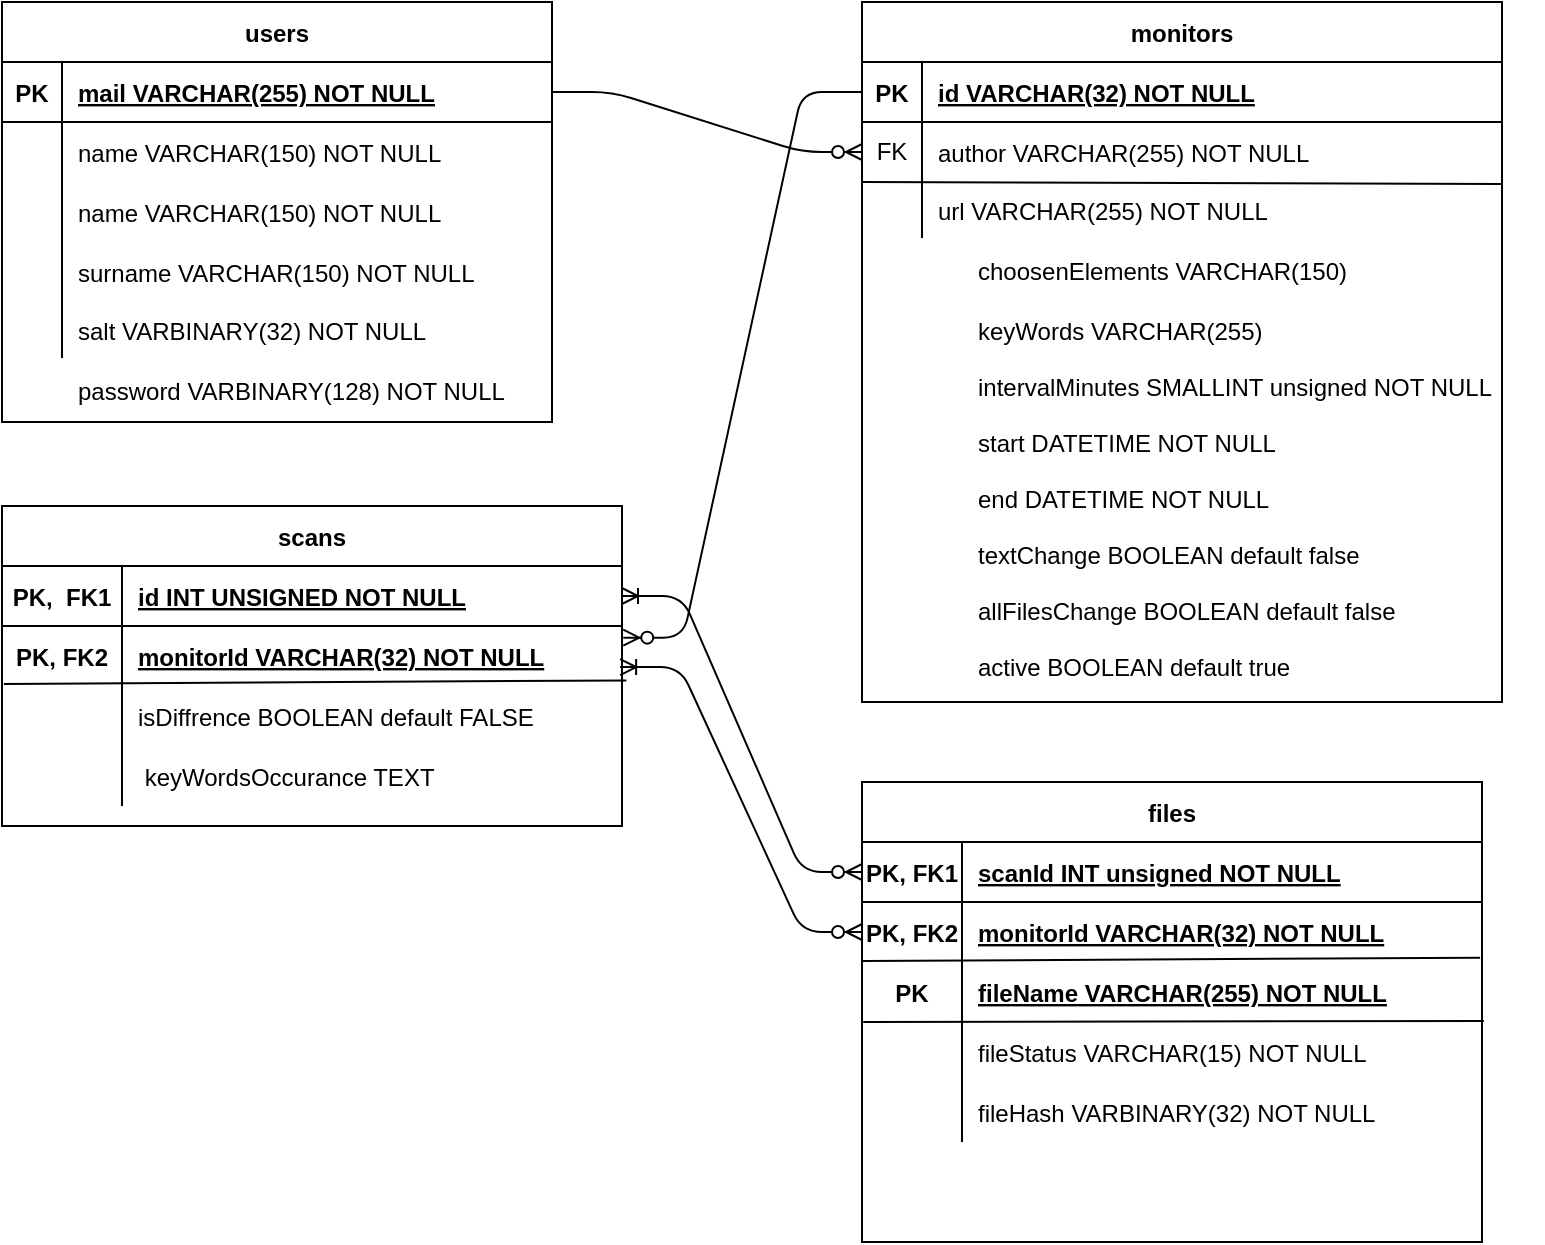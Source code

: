 <mxfile version="13.10.4" type="device"><diagram id="R2lEEEUBdFMjLlhIrx00" name="Page-1"><mxGraphModel dx="1080" dy="855" grid="1" gridSize="10" guides="1" tooltips="1" connect="1" arrows="1" fold="1" page="1" pageScale="1" pageWidth="850" pageHeight="1100" math="0" shadow="0" extFonts="Permanent Marker^https://fonts.googleapis.com/css?family=Permanent+Marker"><root><mxCell id="0"/><mxCell id="1" parent="0"/><mxCell id="C-vyLk0tnHw3VtMMgP7b-2" value="scans" style="shape=table;startSize=30;container=1;collapsible=1;childLayout=tableLayout;fixedRows=1;rowLines=0;fontStyle=1;align=center;resizeLast=1;fillColor=none;" parent="1" vertex="1"><mxGeometry x="20" y="262" width="310" height="160" as="geometry"/></mxCell><mxCell id="C-vyLk0tnHw3VtMMgP7b-3" value="" style="shape=partialRectangle;collapsible=0;dropTarget=0;pointerEvents=0;fillColor=none;points=[[0,0.5],[1,0.5]];portConstraint=eastwest;top=0;left=0;right=0;bottom=1;" parent="C-vyLk0tnHw3VtMMgP7b-2" vertex="1"><mxGeometry y="30" width="310" height="30" as="geometry"/></mxCell><mxCell id="C-vyLk0tnHw3VtMMgP7b-4" value="PK,  FK1" style="shape=partialRectangle;overflow=hidden;connectable=0;fillColor=none;top=0;left=0;bottom=0;right=0;fontStyle=1;" parent="C-vyLk0tnHw3VtMMgP7b-3" vertex="1"><mxGeometry width="60" height="30" as="geometry"/></mxCell><mxCell id="C-vyLk0tnHw3VtMMgP7b-5" value="id INT UNSIGNED NOT NULL " style="shape=partialRectangle;overflow=hidden;connectable=0;fillColor=none;top=0;left=0;bottom=0;right=0;align=left;spacingLeft=6;fontStyle=5;" parent="C-vyLk0tnHw3VtMMgP7b-3" vertex="1"><mxGeometry x="60" width="250" height="30" as="geometry"/></mxCell><mxCell id="C-vyLk0tnHw3VtMMgP7b-6" value="" style="shape=partialRectangle;collapsible=0;dropTarget=0;pointerEvents=0;fillColor=none;points=[[0,0.5],[1,0.5]];portConstraint=eastwest;top=0;left=0;right=0;bottom=0;" parent="C-vyLk0tnHw3VtMMgP7b-2" vertex="1"><mxGeometry y="60" width="310" height="30" as="geometry"/></mxCell><mxCell id="C-vyLk0tnHw3VtMMgP7b-7" value="PK, FK2" style="shape=partialRectangle;overflow=hidden;connectable=0;fillColor=none;top=0;left=0;bottom=0;right=0;fontStyle=1" parent="C-vyLk0tnHw3VtMMgP7b-6" vertex="1"><mxGeometry width="60" height="30" as="geometry"/></mxCell><mxCell id="C-vyLk0tnHw3VtMMgP7b-8" value="monitorId VARCHAR(32) NOT NULL" style="shape=partialRectangle;overflow=hidden;connectable=0;fillColor=none;top=0;left=0;bottom=0;right=0;align=left;spacingLeft=6;fontStyle=5" parent="C-vyLk0tnHw3VtMMgP7b-6" vertex="1"><mxGeometry x="60" width="250" height="30" as="geometry"/></mxCell><mxCell id="C-vyLk0tnHw3VtMMgP7b-9" value="" style="shape=partialRectangle;collapsible=0;dropTarget=0;pointerEvents=0;fillColor=none;points=[[0,0.5],[1,0.5]];portConstraint=eastwest;top=0;left=0;right=0;bottom=0;" parent="C-vyLk0tnHw3VtMMgP7b-2" vertex="1"><mxGeometry y="90" width="310" height="30" as="geometry"/></mxCell><mxCell id="C-vyLk0tnHw3VtMMgP7b-10" value="" style="shape=partialRectangle;overflow=hidden;connectable=0;fillColor=none;top=0;left=0;bottom=0;right=0;" parent="C-vyLk0tnHw3VtMMgP7b-9" vertex="1"><mxGeometry width="60" height="30" as="geometry"/></mxCell><mxCell id="C-vyLk0tnHw3VtMMgP7b-11" value="isDiffrence BOOLEAN default FALSE" style="shape=partialRectangle;overflow=hidden;connectable=0;fillColor=none;top=0;left=0;bottom=0;right=0;align=left;spacingLeft=6;" parent="C-vyLk0tnHw3VtMMgP7b-9" vertex="1"><mxGeometry x="60" width="250" height="30" as="geometry"/></mxCell><mxCell id="PIl5iAenXKG5tsiye1t4-95" value="" style="shape=partialRectangle;collapsible=0;dropTarget=0;pointerEvents=0;fillColor=none;top=0;left=0;bottom=0;right=0;points=[[0,0.5],[1,0.5]];portConstraint=eastwest;" vertex="1" parent="C-vyLk0tnHw3VtMMgP7b-2"><mxGeometry y="120" width="310" height="30" as="geometry"/></mxCell><mxCell id="PIl5iAenXKG5tsiye1t4-96" value="" style="shape=partialRectangle;connectable=0;fillColor=none;top=0;left=0;bottom=0;right=0;editable=1;overflow=hidden;" vertex="1" parent="PIl5iAenXKG5tsiye1t4-95"><mxGeometry width="60" height="30" as="geometry"/></mxCell><mxCell id="PIl5iAenXKG5tsiye1t4-97" value=" keyWordsOccurance TEXT" style="shape=partialRectangle;connectable=0;fillColor=none;top=0;left=0;bottom=0;right=0;align=left;spacingLeft=6;overflow=hidden;" vertex="1" parent="PIl5iAenXKG5tsiye1t4-95"><mxGeometry x="60" width="250" height="30" as="geometry"/></mxCell><mxCell id="PIl5iAenXKG5tsiye1t4-122" value="" style="endArrow=none;html=1;fontSize=15;fontColor=#000000;entryX=1.007;entryY=0.907;entryDx=0;entryDy=0;entryPerimeter=0;exitX=0.003;exitY=-0.033;exitDx=0;exitDy=0;exitPerimeter=0;" edge="1" parent="C-vyLk0tnHw3VtMMgP7b-2" source="C-vyLk0tnHw3VtMMgP7b-9" target="C-vyLk0tnHw3VtMMgP7b-6"><mxGeometry width="50" height="50" relative="1" as="geometry"><mxPoint x="-20" y="250" as="sourcePoint"/><mxPoint x="30" y="200" as="targetPoint"/></mxGeometry></mxCell><mxCell id="C-vyLk0tnHw3VtMMgP7b-13" value="files" style="shape=table;startSize=30;container=1;collapsible=1;childLayout=tableLayout;fixedRows=1;rowLines=0;fontStyle=1;align=center;resizeLast=1;fillColor=none;" parent="1" vertex="1"><mxGeometry x="450" y="400" width="310" height="230" as="geometry"/></mxCell><mxCell id="C-vyLk0tnHw3VtMMgP7b-14" value="" style="shape=partialRectangle;collapsible=0;dropTarget=0;pointerEvents=0;fillColor=none;points=[[0,0.5],[1,0.5]];portConstraint=eastwest;top=0;left=0;right=0;bottom=1;" parent="C-vyLk0tnHw3VtMMgP7b-13" vertex="1"><mxGeometry y="30" width="310" height="30" as="geometry"/></mxCell><mxCell id="C-vyLk0tnHw3VtMMgP7b-15" value="PK, FK1" style="shape=partialRectangle;overflow=hidden;connectable=0;fillColor=none;top=0;left=0;bottom=0;right=0;fontStyle=1;" parent="C-vyLk0tnHw3VtMMgP7b-14" vertex="1"><mxGeometry width="50" height="30" as="geometry"/></mxCell><mxCell id="C-vyLk0tnHw3VtMMgP7b-16" value="scanId INT unsigned NOT NULL" style="shape=partialRectangle;overflow=hidden;connectable=0;fillColor=none;top=0;left=0;bottom=0;right=0;align=left;spacingLeft=6;fontStyle=5;strokeWidth=1;strokeColor=none;" parent="C-vyLk0tnHw3VtMMgP7b-14" vertex="1"><mxGeometry x="50" width="260" height="30" as="geometry"/></mxCell><mxCell id="C-vyLk0tnHw3VtMMgP7b-17" value="" style="shape=partialRectangle;collapsible=0;dropTarget=0;pointerEvents=0;fillColor=none;points=[[0,0.5],[1,0.5]];portConstraint=eastwest;top=0;left=0;right=0;bottom=0;" parent="C-vyLk0tnHw3VtMMgP7b-13" vertex="1"><mxGeometry y="60" width="310" height="30" as="geometry"/></mxCell><mxCell id="C-vyLk0tnHw3VtMMgP7b-18" value="PK, FK2" style="shape=partialRectangle;overflow=hidden;connectable=0;fillColor=none;top=0;left=0;bottom=0;right=0;fontStyle=1" parent="C-vyLk0tnHw3VtMMgP7b-17" vertex="1"><mxGeometry width="50" height="30" as="geometry"/></mxCell><mxCell id="C-vyLk0tnHw3VtMMgP7b-19" value="monitorId VARCHAR(32) NOT NULL" style="shape=partialRectangle;overflow=hidden;connectable=0;fillColor=none;top=0;left=0;bottom=0;right=0;align=left;spacingLeft=6;fontStyle=5" parent="C-vyLk0tnHw3VtMMgP7b-17" vertex="1"><mxGeometry x="50" width="260" height="30" as="geometry"/></mxCell><mxCell id="C-vyLk0tnHw3VtMMgP7b-20" value="" style="shape=partialRectangle;collapsible=0;dropTarget=0;pointerEvents=0;fillColor=none;points=[[0,0.5],[1,0.5]];portConstraint=eastwest;top=0;left=0;right=0;bottom=0;" parent="C-vyLk0tnHw3VtMMgP7b-13" vertex="1"><mxGeometry y="90" width="310" height="30" as="geometry"/></mxCell><mxCell id="C-vyLk0tnHw3VtMMgP7b-21" value="PK" style="shape=partialRectangle;overflow=hidden;connectable=0;fillColor=none;top=0;left=0;bottom=0;right=0;fontStyle=1" parent="C-vyLk0tnHw3VtMMgP7b-20" vertex="1"><mxGeometry width="50" height="30" as="geometry"/></mxCell><mxCell id="C-vyLk0tnHw3VtMMgP7b-22" value="fileName&#9;VARCHAR(255) NOT NULL" style="shape=partialRectangle;overflow=hidden;connectable=0;fillColor=none;top=0;left=0;bottom=0;right=0;align=left;spacingLeft=6;fontStyle=5" parent="C-vyLk0tnHw3VtMMgP7b-20" vertex="1"><mxGeometry x="50" width="260" height="30" as="geometry"/></mxCell><mxCell id="PIl5iAenXKG5tsiye1t4-103" value="" style="shape=partialRectangle;collapsible=0;dropTarget=0;pointerEvents=0;fillColor=none;top=0;left=0;bottom=0;right=0;points=[[0,0.5],[1,0.5]];portConstraint=eastwest;" vertex="1" parent="C-vyLk0tnHw3VtMMgP7b-13"><mxGeometry y="120" width="310" height="30" as="geometry"/></mxCell><mxCell id="PIl5iAenXKG5tsiye1t4-104" value="" style="shape=partialRectangle;connectable=0;fillColor=none;top=0;left=0;bottom=0;right=0;editable=1;overflow=hidden;" vertex="1" parent="PIl5iAenXKG5tsiye1t4-103"><mxGeometry width="50" height="30" as="geometry"/></mxCell><mxCell id="PIl5iAenXKG5tsiye1t4-105" value="fileStatus VARCHAR(15) NOT NULL" style="shape=partialRectangle;connectable=0;fillColor=none;top=0;left=0;bottom=0;right=0;align=left;spacingLeft=6;overflow=hidden;" vertex="1" parent="PIl5iAenXKG5tsiye1t4-103"><mxGeometry x="50" width="260" height="30" as="geometry"/></mxCell><mxCell id="PIl5iAenXKG5tsiye1t4-99" value="" style="shape=partialRectangle;collapsible=0;dropTarget=0;pointerEvents=0;fillColor=none;top=0;left=0;bottom=0;right=0;points=[[0,0.5],[1,0.5]];portConstraint=eastwest;" vertex="1" parent="C-vyLk0tnHw3VtMMgP7b-13"><mxGeometry y="150" width="310" height="30" as="geometry"/></mxCell><mxCell id="PIl5iAenXKG5tsiye1t4-100" value="" style="shape=partialRectangle;connectable=0;fillColor=none;top=0;left=0;bottom=0;right=0;editable=1;overflow=hidden;" vertex="1" parent="PIl5iAenXKG5tsiye1t4-99"><mxGeometry width="50" height="30" as="geometry"/></mxCell><mxCell id="PIl5iAenXKG5tsiye1t4-101" value="fileHash VARBINARY(32) NOT NULL      " style="shape=partialRectangle;connectable=0;fillColor=none;top=0;left=0;bottom=0;right=0;align=left;spacingLeft=6;overflow=hidden;" vertex="1" parent="PIl5iAenXKG5tsiye1t4-99"><mxGeometry x="50" width="260" height="30" as="geometry"/></mxCell><mxCell id="PIl5iAenXKG5tsiye1t4-141" value="" style="endArrow=none;html=1;fontSize=15;fontColor=#000000;entryX=0.997;entryY=-0.072;entryDx=0;entryDy=0;entryPerimeter=0;exitX=0;exitY=-0.017;exitDx=0;exitDy=0;exitPerimeter=0;" edge="1" parent="C-vyLk0tnHw3VtMMgP7b-13" source="C-vyLk0tnHw3VtMMgP7b-20" target="C-vyLk0tnHw3VtMMgP7b-20"><mxGeometry width="50" height="50" relative="1" as="geometry"><mxPoint x="-60" y="180" as="sourcePoint"/><mxPoint x="-10" y="130" as="targetPoint"/></mxGeometry></mxCell><mxCell id="PIl5iAenXKG5tsiye1t4-142" value="" style="endArrow=none;html=1;fontSize=15;fontColor=#000000;entryX=1.003;entryY=-0.017;entryDx=0;entryDy=0;entryPerimeter=0;exitX=0.002;exitY=0.001;exitDx=0;exitDy=0;exitPerimeter=0;" edge="1" parent="C-vyLk0tnHw3VtMMgP7b-13" source="PIl5iAenXKG5tsiye1t4-103" target="PIl5iAenXKG5tsiye1t4-103"><mxGeometry width="50" height="50" relative="1" as="geometry"><mxPoint x="10" y="119" as="sourcePoint"/><mxPoint x="-10" y="140" as="targetPoint"/></mxGeometry></mxCell><mxCell id="PIl5iAenXKG5tsiye1t4-24" value="users" style="shape=table;startSize=30;container=1;collapsible=1;childLayout=tableLayout;fixedRows=1;rowLines=0;fontStyle=1;align=center;resizeLast=1;fillColor=none;gradientColor=none;" vertex="1" parent="1"><mxGeometry x="20" y="10" width="275" height="210" as="geometry"/></mxCell><mxCell id="PIl5iAenXKG5tsiye1t4-25" value="" style="shape=partialRectangle;collapsible=0;dropTarget=0;pointerEvents=0;fillColor=none;top=0;left=0;bottom=1;right=0;points=[[0,0.5],[1,0.5]];portConstraint=eastwest;" vertex="1" parent="PIl5iAenXKG5tsiye1t4-24"><mxGeometry y="30" width="275" height="30" as="geometry"/></mxCell><mxCell id="PIl5iAenXKG5tsiye1t4-26" value="PK" style="shape=partialRectangle;connectable=0;fillColor=none;top=0;left=0;bottom=0;right=0;fontStyle=1;overflow=hidden;" vertex="1" parent="PIl5iAenXKG5tsiye1t4-25"><mxGeometry width="30" height="30" as="geometry"/></mxCell><mxCell id="PIl5iAenXKG5tsiye1t4-27" value="mail VARCHAR(255) NOT NULL" style="shape=partialRectangle;connectable=0;fillColor=none;top=0;left=0;bottom=0;right=0;align=left;spacingLeft=6;fontStyle=5;overflow=hidden;" vertex="1" parent="PIl5iAenXKG5tsiye1t4-25"><mxGeometry x="30" width="245" height="30" as="geometry"/></mxCell><mxCell id="PIl5iAenXKG5tsiye1t4-28" value="" style="shape=partialRectangle;collapsible=0;dropTarget=0;pointerEvents=0;fillColor=none;top=0;left=0;bottom=0;right=0;points=[[0,0.5],[1,0.5]];portConstraint=eastwest;" vertex="1" parent="PIl5iAenXKG5tsiye1t4-24"><mxGeometry y="60" width="275" height="30" as="geometry"/></mxCell><mxCell id="PIl5iAenXKG5tsiye1t4-29" value="" style="shape=partialRectangle;connectable=0;fillColor=none;top=0;left=0;bottom=0;right=0;editable=1;overflow=hidden;" vertex="1" parent="PIl5iAenXKG5tsiye1t4-28"><mxGeometry width="30" height="30" as="geometry"/></mxCell><mxCell id="PIl5iAenXKG5tsiye1t4-30" value="name VARCHAR(150) NOT NULL" style="shape=partialRectangle;connectable=0;fillColor=none;top=0;left=0;bottom=0;right=0;align=left;spacingLeft=6;overflow=hidden;" vertex="1" parent="PIl5iAenXKG5tsiye1t4-28"><mxGeometry x="30" width="245" height="30" as="geometry"/></mxCell><mxCell id="PIl5iAenXKG5tsiye1t4-160" value="" style="shape=partialRectangle;collapsible=0;dropTarget=0;pointerEvents=0;fillColor=none;top=0;left=0;bottom=0;right=0;points=[[0,0.5],[1,0.5]];portConstraint=eastwest;" vertex="1" parent="PIl5iAenXKG5tsiye1t4-24"><mxGeometry y="90" width="275" height="30" as="geometry"/></mxCell><mxCell id="PIl5iAenXKG5tsiye1t4-161" value="" style="shape=partialRectangle;connectable=0;fillColor=none;top=0;left=0;bottom=0;right=0;editable=1;overflow=hidden;" vertex="1" parent="PIl5iAenXKG5tsiye1t4-160"><mxGeometry width="30" height="30" as="geometry"/></mxCell><mxCell id="PIl5iAenXKG5tsiye1t4-162" value="name VARCHAR(150) NOT NULL" style="shape=partialRectangle;connectable=0;fillColor=none;top=0;left=0;bottom=0;right=0;align=left;spacingLeft=6;overflow=hidden;" vertex="1" parent="PIl5iAenXKG5tsiye1t4-160"><mxGeometry x="30" width="245" height="30" as="geometry"/></mxCell><mxCell id="PIl5iAenXKG5tsiye1t4-31" value="" style="shape=partialRectangle;collapsible=0;dropTarget=0;pointerEvents=0;fillColor=none;top=0;left=0;bottom=0;right=0;points=[[0,0.5],[1,0.5]];portConstraint=eastwest;" vertex="1" parent="PIl5iAenXKG5tsiye1t4-24"><mxGeometry y="120" width="275" height="30" as="geometry"/></mxCell><mxCell id="PIl5iAenXKG5tsiye1t4-32" value="" style="shape=partialRectangle;connectable=0;fillColor=none;top=0;left=0;bottom=0;right=0;editable=1;overflow=hidden;" vertex="1" parent="PIl5iAenXKG5tsiye1t4-31"><mxGeometry width="30" height="30" as="geometry"/></mxCell><mxCell id="PIl5iAenXKG5tsiye1t4-33" value="surname VARCHAR(150) NOT NULL" style="shape=partialRectangle;connectable=0;fillColor=none;top=0;left=0;bottom=0;right=0;align=left;spacingLeft=6;overflow=hidden;" vertex="1" parent="PIl5iAenXKG5tsiye1t4-31"><mxGeometry x="30" width="245" height="30" as="geometry"/></mxCell><mxCell id="PIl5iAenXKG5tsiye1t4-34" value="" style="shape=partialRectangle;collapsible=0;dropTarget=0;pointerEvents=0;fillColor=none;top=0;left=0;bottom=0;right=0;points=[[0,0.5],[1,0.5]];portConstraint=eastwest;" vertex="1" parent="PIl5iAenXKG5tsiye1t4-24"><mxGeometry y="150" width="275" height="28" as="geometry"/></mxCell><mxCell id="PIl5iAenXKG5tsiye1t4-35" value="" style="shape=partialRectangle;connectable=0;fillColor=none;top=0;left=0;bottom=0;right=0;editable=1;overflow=hidden;" vertex="1" parent="PIl5iAenXKG5tsiye1t4-34"><mxGeometry width="30" height="28" as="geometry"/></mxCell><mxCell id="PIl5iAenXKG5tsiye1t4-36" value="salt VARBINARY(32) NOT NULL" style="shape=partialRectangle;connectable=0;fillColor=none;top=0;left=0;bottom=0;right=0;align=left;spacingLeft=6;overflow=hidden;" vertex="1" parent="PIl5iAenXKG5tsiye1t4-34"><mxGeometry x="30" width="245" height="28" as="geometry"/></mxCell><mxCell id="PIl5iAenXKG5tsiye1t4-48" value="password VARBINARY(128) NOT NULL" style="shape=partialRectangle;connectable=0;fillColor=none;top=0;left=0;bottom=0;right=0;align=left;spacingLeft=6;overflow=hidden;" vertex="1" parent="1"><mxGeometry x="50" y="190" width="245" height="28" as="geometry"/></mxCell><mxCell id="PIl5iAenXKG5tsiye1t4-49" value="monitors" style="shape=table;startSize=30;container=1;collapsible=1;childLayout=tableLayout;fixedRows=1;rowLines=0;fontStyle=1;align=center;resizeLast=1;fillColor=none;gradientColor=none;" vertex="1" parent="1"><mxGeometry x="450" y="10" width="320" height="350" as="geometry"/></mxCell><mxCell id="PIl5iAenXKG5tsiye1t4-50" value="" style="shape=partialRectangle;collapsible=0;dropTarget=0;pointerEvents=0;fillColor=none;top=0;left=0;bottom=1;right=0;points=[[0,0.5],[1,0.5]];portConstraint=eastwest;" vertex="1" parent="PIl5iAenXKG5tsiye1t4-49"><mxGeometry y="30" width="320" height="30" as="geometry"/></mxCell><mxCell id="PIl5iAenXKG5tsiye1t4-51" value="PK" style="shape=partialRectangle;connectable=0;fillColor=none;top=0;left=0;bottom=0;right=0;fontStyle=1;overflow=hidden;" vertex="1" parent="PIl5iAenXKG5tsiye1t4-50"><mxGeometry width="30" height="30" as="geometry"/></mxCell><mxCell id="PIl5iAenXKG5tsiye1t4-52" value="id VARCHAR(32) NOT NULL" style="shape=partialRectangle;connectable=0;fillColor=none;top=0;left=0;bottom=0;right=0;align=left;spacingLeft=6;fontStyle=5;overflow=hidden;" vertex="1" parent="PIl5iAenXKG5tsiye1t4-50"><mxGeometry x="30" width="290" height="30" as="geometry"/></mxCell><mxCell id="PIl5iAenXKG5tsiye1t4-53" value="" style="shape=partialRectangle;collapsible=0;dropTarget=0;pointerEvents=0;fillColor=none;top=0;left=0;bottom=0;right=0;points=[[0,0.5],[1,0.5]];portConstraint=eastwest;" vertex="1" parent="PIl5iAenXKG5tsiye1t4-49"><mxGeometry y="60" width="320" height="30" as="geometry"/></mxCell><mxCell id="PIl5iAenXKG5tsiye1t4-54" value="" style="shape=partialRectangle;connectable=0;fillColor=none;top=0;left=0;bottom=0;right=0;editable=1;overflow=hidden;" vertex="1" parent="PIl5iAenXKG5tsiye1t4-53"><mxGeometry width="30" height="30" as="geometry"/></mxCell><mxCell id="PIl5iAenXKG5tsiye1t4-55" value="author VARCHAR(255) NOT NULL" style="shape=partialRectangle;connectable=0;fillColor=none;top=0;left=0;bottom=0;right=0;align=left;spacingLeft=6;overflow=hidden;" vertex="1" parent="PIl5iAenXKG5tsiye1t4-53"><mxGeometry x="30" width="290" height="30" as="geometry"/></mxCell><mxCell id="PIl5iAenXKG5tsiye1t4-59" value="" style="shape=partialRectangle;collapsible=0;dropTarget=0;pointerEvents=0;fillColor=none;top=0;left=0;bottom=0;right=0;points=[[0,0.5],[1,0.5]];portConstraint=eastwest;" vertex="1" parent="PIl5iAenXKG5tsiye1t4-49"><mxGeometry y="90" width="320" height="28" as="geometry"/></mxCell><mxCell id="PIl5iAenXKG5tsiye1t4-60" value="" style="shape=partialRectangle;connectable=0;fillColor=none;top=0;left=0;bottom=0;right=0;editable=1;overflow=hidden;" vertex="1" parent="PIl5iAenXKG5tsiye1t4-59"><mxGeometry width="30" height="28" as="geometry"/></mxCell><mxCell id="PIl5iAenXKG5tsiye1t4-61" value="url VARCHAR(255) NOT NULL             " style="shape=partialRectangle;connectable=0;fillColor=none;top=0;left=0;bottom=0;right=0;align=left;spacingLeft=6;overflow=hidden;" vertex="1" parent="PIl5iAenXKG5tsiye1t4-59"><mxGeometry x="30" width="290" height="28" as="geometry"/></mxCell><mxCell id="PIl5iAenXKG5tsiye1t4-62" value="choosenElements VARCHAR(150)" style="shape=partialRectangle;connectable=0;fillColor=none;top=0;left=0;bottom=0;right=0;align=left;spacingLeft=6;overflow=hidden;" vertex="1" parent="1"><mxGeometry x="500" y="130" width="245" height="28" as="geometry"/></mxCell><mxCell id="PIl5iAenXKG5tsiye1t4-63" value="keyWords VARCHAR(255)" style="shape=partialRectangle;connectable=0;fillColor=none;top=0;left=0;bottom=0;right=0;align=left;spacingLeft=6;overflow=hidden;" vertex="1" parent="1"><mxGeometry x="500" y="160" width="245" height="28" as="geometry"/></mxCell><mxCell id="PIl5iAenXKG5tsiye1t4-64" value="intervalMinutes SMALLINT unsigned NOT NULL" style="shape=partialRectangle;connectable=0;fillColor=none;top=0;left=0;bottom=0;right=0;align=left;spacingLeft=6;overflow=hidden;" vertex="1" parent="1"><mxGeometry x="500" y="188" width="290" height="28" as="geometry"/></mxCell><mxCell id="PIl5iAenXKG5tsiye1t4-65" value="start DATETIME NOT NULL" style="shape=partialRectangle;connectable=0;fillColor=none;top=0;left=0;bottom=0;right=0;align=left;spacingLeft=6;overflow=hidden;" vertex="1" parent="1"><mxGeometry x="500" y="216" width="245" height="28" as="geometry"/></mxCell><mxCell id="PIl5iAenXKG5tsiye1t4-66" value="end DATETIME NOT NULL" style="shape=partialRectangle;connectable=0;fillColor=none;top=0;left=0;bottom=0;right=0;align=left;spacingLeft=6;overflow=hidden;" vertex="1" parent="1"><mxGeometry x="500" y="244" width="245" height="28" as="geometry"/></mxCell><mxCell id="PIl5iAenXKG5tsiye1t4-67" value="textChange BOOLEAN default false" style="shape=partialRectangle;connectable=0;fillColor=none;top=0;left=0;bottom=0;right=0;align=left;spacingLeft=6;overflow=hidden;" vertex="1" parent="1"><mxGeometry x="500" y="272" width="245" height="28" as="geometry"/></mxCell><mxCell id="PIl5iAenXKG5tsiye1t4-68" value="allFilesChange BOOLEAN default false" style="shape=partialRectangle;connectable=0;fillColor=none;top=0;left=0;bottom=0;right=0;align=left;spacingLeft=6;overflow=hidden;" vertex="1" parent="1"><mxGeometry x="500" y="300" width="245" height="28" as="geometry"/></mxCell><mxCell id="PIl5iAenXKG5tsiye1t4-69" value="active BOOLEAN default true" style="shape=partialRectangle;connectable=0;fillColor=none;top=0;left=0;bottom=0;right=0;align=left;spacingLeft=6;overflow=hidden;" vertex="1" parent="1"><mxGeometry x="500" y="328" width="245" height="28" as="geometry"/></mxCell><mxCell id="PIl5iAenXKG5tsiye1t4-71" value="&lt;span style=&quot;color: rgb(0 , 0 , 0) ; font-family: &amp;#34;helvetica&amp;#34; ; font-size: 12px ; font-style: normal ; letter-spacing: normal ; text-align: center ; text-indent: 0px ; text-transform: none ; word-spacing: 0px ; display: inline ; float: none&quot;&gt;FK&lt;/span&gt;" style="text;whiteSpace=wrap;html=1;labelPosition=center;verticalLabelPosition=middle;align=center;verticalAlign=middle;" vertex="1" parent="1"><mxGeometry x="450" y="70" width="30" height="30" as="geometry"/></mxCell><mxCell id="PIl5iAenXKG5tsiye1t4-74" value="" style="endArrow=none;html=1;exitX=0;exitY=1;exitDx=0;exitDy=0;entryX=1;entryY=1.032;entryDx=0;entryDy=0;entryPerimeter=0;" edge="1" parent="1" source="PIl5iAenXKG5tsiye1t4-71" target="PIl5iAenXKG5tsiye1t4-53"><mxGeometry width="50" height="50" relative="1" as="geometry"><mxPoint x="1000" y="190" as="sourcePoint"/><mxPoint x="1050" y="140" as="targetPoint"/></mxGeometry></mxCell><mxCell id="PIl5iAenXKG5tsiye1t4-150" value="" style="edgeStyle=entityRelationEdgeStyle;fontSize=12;html=1;endArrow=ERzeroToMany;endFill=1;entryX=0;entryY=0.5;entryDx=0;entryDy=0;exitX=1;exitY=0.5;exitDx=0;exitDy=0;" edge="1" parent="1" source="PIl5iAenXKG5tsiye1t4-25" target="PIl5iAenXKG5tsiye1t4-71"><mxGeometry width="100" height="100" relative="1" as="geometry"><mxPoint x="315" y="80" as="sourcePoint"/><mxPoint x="415" y="-20" as="targetPoint"/></mxGeometry></mxCell><mxCell id="PIl5iAenXKG5tsiye1t4-163" value="" style="edgeStyle=entityRelationEdgeStyle;fontSize=12;html=1;endArrow=ERzeroToMany;endFill=1;entryX=1.002;entryY=0.194;entryDx=0;entryDy=0;exitX=0;exitY=0.5;exitDx=0;exitDy=0;entryPerimeter=0;" edge="1" parent="1" source="PIl5iAenXKG5tsiye1t4-50" target="C-vyLk0tnHw3VtMMgP7b-6"><mxGeometry width="100" height="100" relative="1" as="geometry"><mxPoint x="770" y="56" as="sourcePoint"/><mxPoint x="670" y="292" as="targetPoint"/></mxGeometry></mxCell><mxCell id="PIl5iAenXKG5tsiye1t4-168" value="" style="edgeStyle=entityRelationEdgeStyle;fontSize=12;html=1;endArrow=ERoneToMany;startArrow=ERzeroToMany;entryX=1;entryY=0.5;entryDx=0;entryDy=0;exitX=0;exitY=0.5;exitDx=0;exitDy=0;" edge="1" parent="1" source="C-vyLk0tnHw3VtMMgP7b-14" target="C-vyLk0tnHw3VtMMgP7b-3"><mxGeometry width="100" height="100" relative="1" as="geometry"><mxPoint x="370" y="500" as="sourcePoint"/><mxPoint x="380" y="350" as="targetPoint"/></mxGeometry></mxCell><mxCell id="PIl5iAenXKG5tsiye1t4-169" value="" style="edgeStyle=entityRelationEdgeStyle;fontSize=12;html=1;endArrow=ERoneToMany;startArrow=ERzeroToMany;entryX=0.997;entryY=0.685;entryDx=0;entryDy=0;entryPerimeter=0;exitX=0;exitY=0.5;exitDx=0;exitDy=0;" edge="1" parent="1" source="C-vyLk0tnHw3VtMMgP7b-17" target="C-vyLk0tnHw3VtMMgP7b-6"><mxGeometry width="100" height="100" relative="1" as="geometry"><mxPoint x="340" y="570" as="sourcePoint"/><mxPoint x="50" y="570" as="targetPoint"/></mxGeometry></mxCell></root></mxGraphModel></diagram></mxfile>
